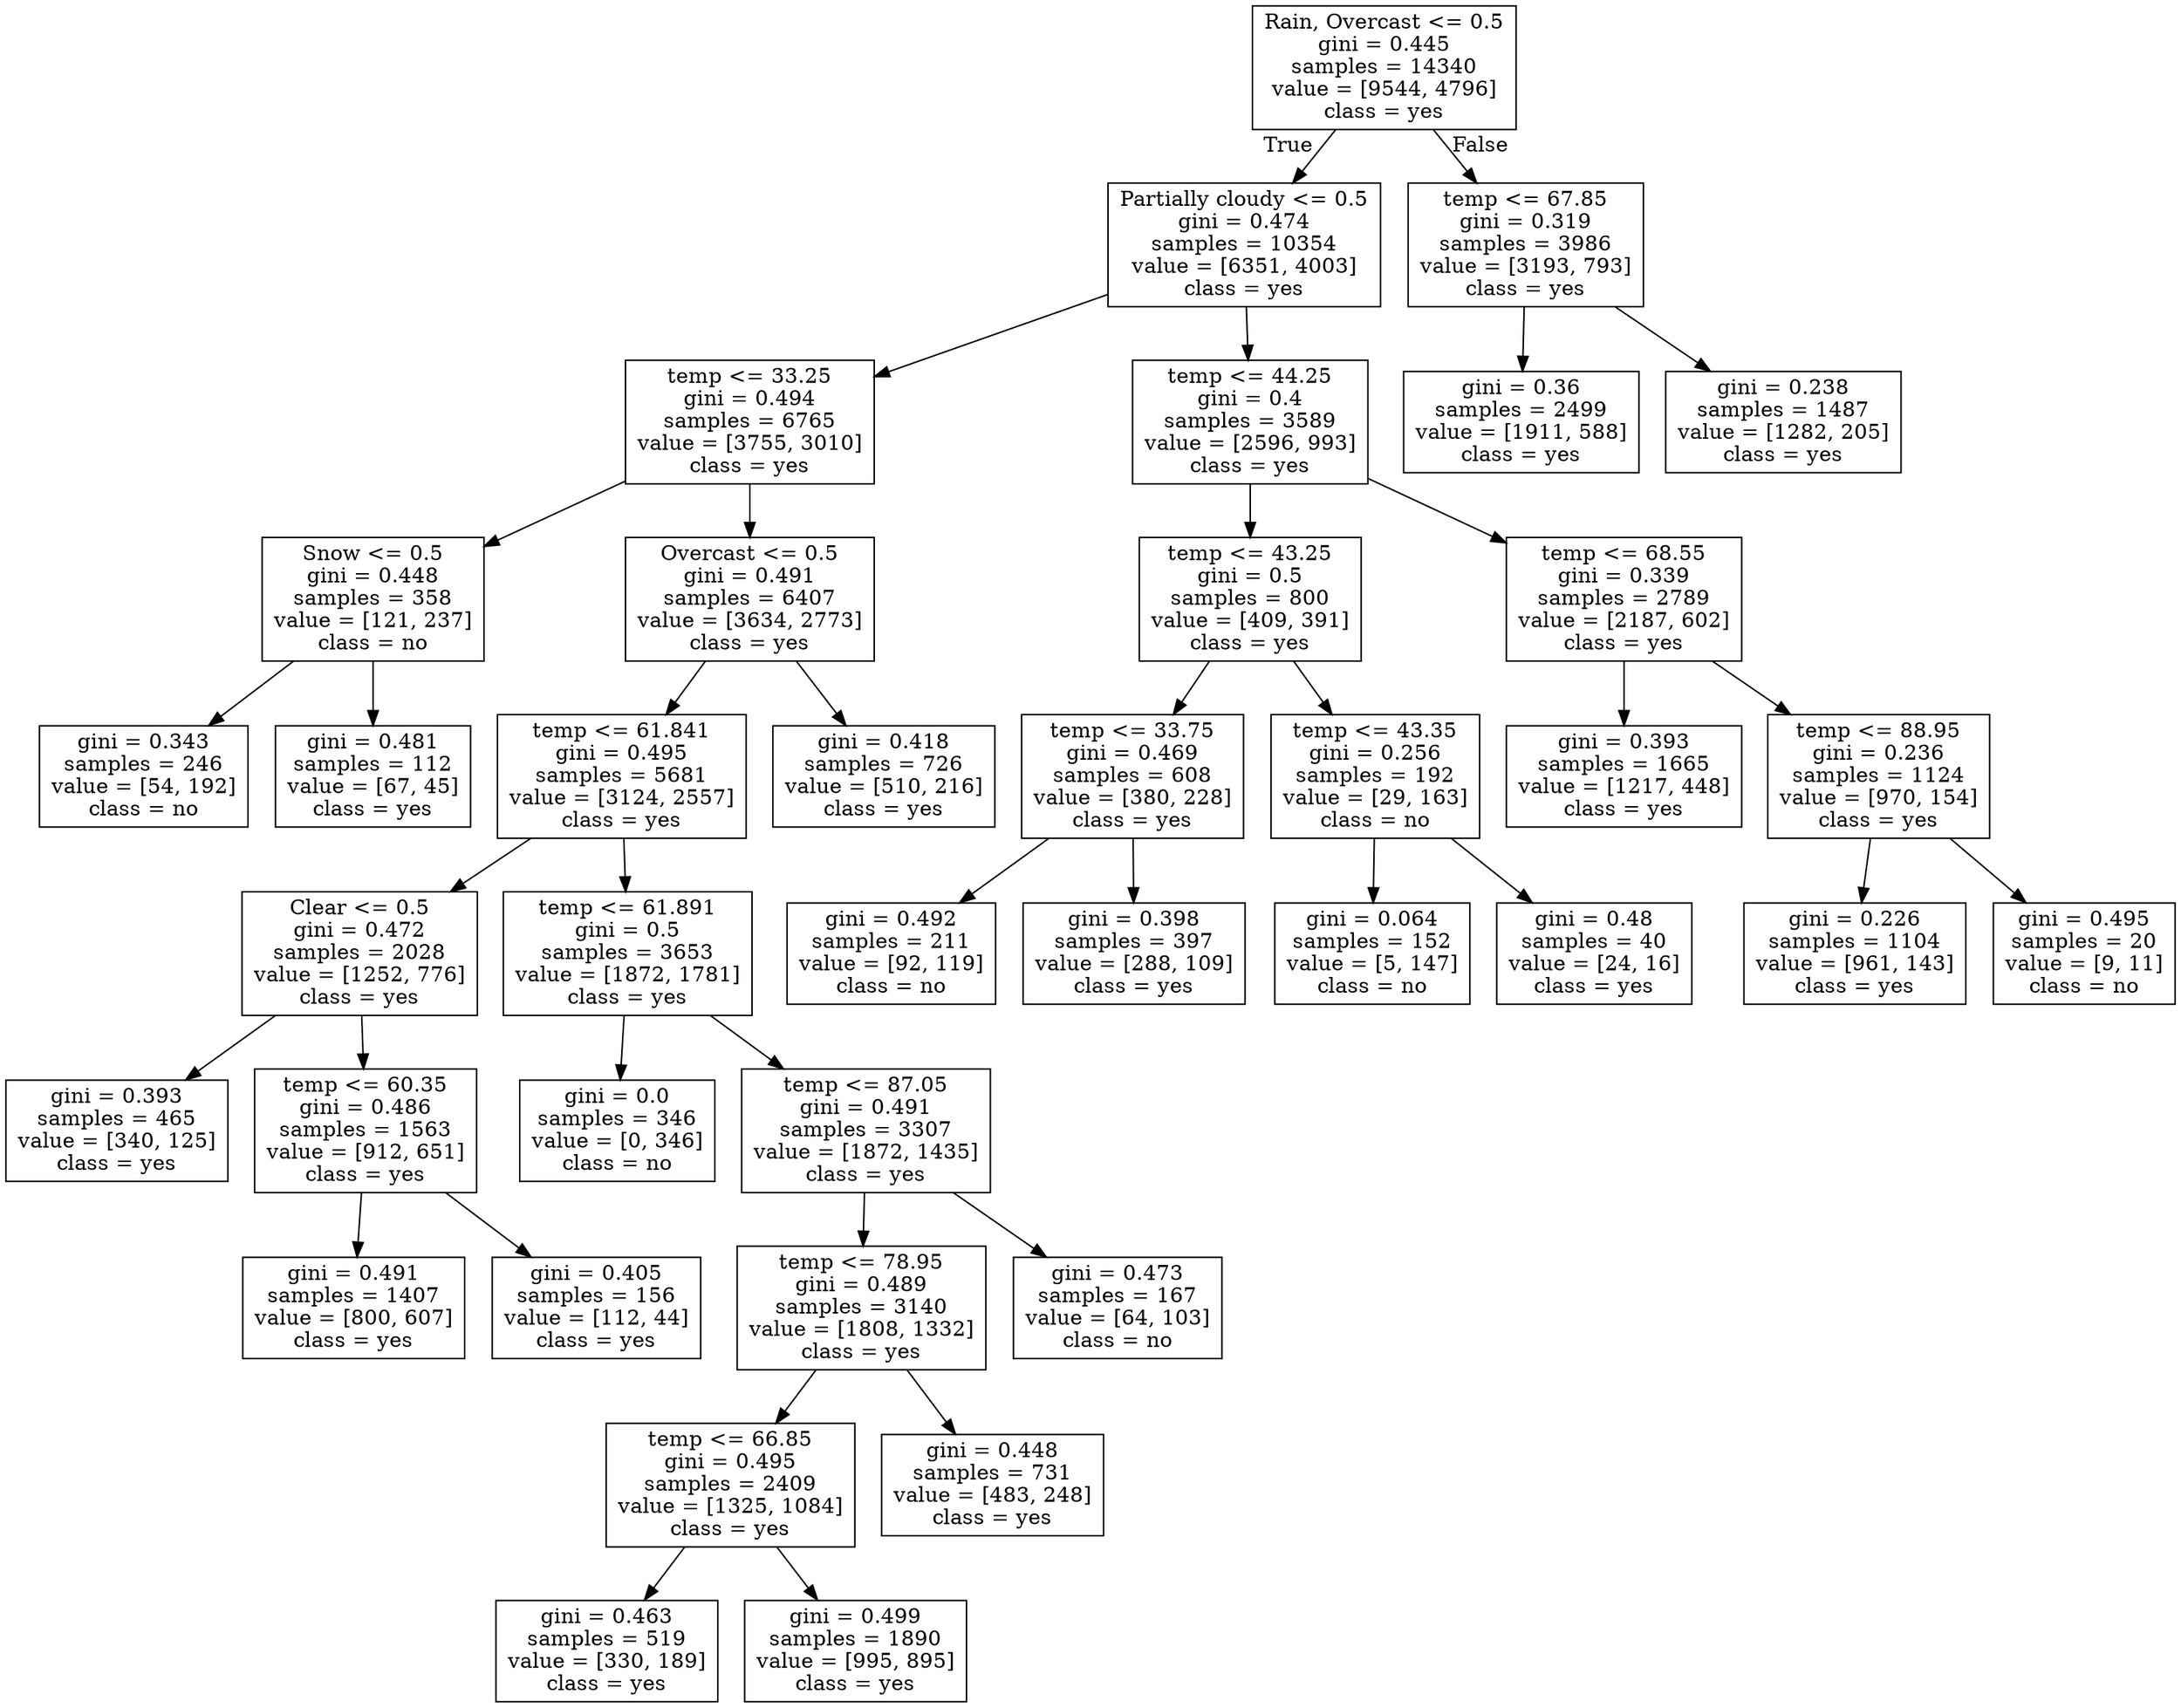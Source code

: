 digraph Tree {
node [shape=box] ;
0 [label="Rain, Overcast <= 0.5\ngini = 0.445\nsamples = 14340\nvalue = [9544, 4796]\nclass = yes"] ;
1 [label="Partially cloudy <= 0.5\ngini = 0.474\nsamples = 10354\nvalue = [6351, 4003]\nclass = yes"] ;
0 -> 1 [labeldistance=2.5, labelangle=45, headlabel="True"] ;
3 [label="temp <= 33.25\ngini = 0.494\nsamples = 6765\nvalue = [3755, 3010]\nclass = yes"] ;
1 -> 3 ;
9 [label="Snow <= 0.5\ngini = 0.448\nsamples = 358\nvalue = [121, 237]\nclass = no"] ;
3 -> 9 ;
21 [label="gini = 0.343\nsamples = 246\nvalue = [54, 192]\nclass = no"] ;
9 -> 21 ;
22 [label="gini = 0.481\nsamples = 112\nvalue = [67, 45]\nclass = yes"] ;
9 -> 22 ;
10 [label="Overcast <= 0.5\ngini = 0.491\nsamples = 6407\nvalue = [3634, 2773]\nclass = yes"] ;
3 -> 10 ;
11 [label="temp <= 61.841\ngini = 0.495\nsamples = 5681\nvalue = [3124, 2557]\nclass = yes"] ;
10 -> 11 ;
13 [label="Clear <= 0.5\ngini = 0.472\nsamples = 2028\nvalue = [1252, 776]\nclass = yes"] ;
11 -> 13 ;
27 [label="gini = 0.393\nsamples = 465\nvalue = [340, 125]\nclass = yes"] ;
13 -> 27 ;
28 [label="temp <= 60.35\ngini = 0.486\nsamples = 1563\nvalue = [912, 651]\nclass = yes"] ;
13 -> 28 ;
37 [label="gini = 0.491\nsamples = 1407\nvalue = [800, 607]\nclass = yes"] ;
28 -> 37 ;
38 [label="gini = 0.405\nsamples = 156\nvalue = [112, 44]\nclass = yes"] ;
28 -> 38 ;
14 [label="temp <= 61.891\ngini = 0.5\nsamples = 3653\nvalue = [1872, 1781]\nclass = yes"] ;
11 -> 14 ;
15 [label="gini = 0.0\nsamples = 346\nvalue = [0, 346]\nclass = no"] ;
14 -> 15 ;
16 [label="temp <= 87.05\ngini = 0.491\nsamples = 3307\nvalue = [1872, 1435]\nclass = yes"] ;
14 -> 16 ;
29 [label="temp <= 78.95\ngini = 0.489\nsamples = 3140\nvalue = [1808, 1332]\nclass = yes"] ;
16 -> 29 ;
31 [label="temp <= 66.85\ngini = 0.495\nsamples = 2409\nvalue = [1325, 1084]\nclass = yes"] ;
29 -> 31 ;
33 [label="gini = 0.463\nsamples = 519\nvalue = [330, 189]\nclass = yes"] ;
31 -> 33 ;
34 [label="gini = 0.499\nsamples = 1890\nvalue = [995, 895]\nclass = yes"] ;
31 -> 34 ;
32 [label="gini = 0.448\nsamples = 731\nvalue = [483, 248]\nclass = yes"] ;
29 -> 32 ;
30 [label="gini = 0.473\nsamples = 167\nvalue = [64, 103]\nclass = no"] ;
16 -> 30 ;
12 [label="gini = 0.418\nsamples = 726\nvalue = [510, 216]\nclass = yes"] ;
10 -> 12 ;
4 [label="temp <= 44.25\ngini = 0.4\nsamples = 3589\nvalue = [2596, 993]\nclass = yes"] ;
1 -> 4 ;
5 [label="temp <= 43.25\ngini = 0.5\nsamples = 800\nvalue = [409, 391]\nclass = yes"] ;
4 -> 5 ;
7 [label="temp <= 33.75\ngini = 0.469\nsamples = 608\nvalue = [380, 228]\nclass = yes"] ;
5 -> 7 ;
19 [label="gini = 0.492\nsamples = 211\nvalue = [92, 119]\nclass = no"] ;
7 -> 19 ;
20 [label="gini = 0.398\nsamples = 397\nvalue = [288, 109]\nclass = yes"] ;
7 -> 20 ;
8 [label="temp <= 43.35\ngini = 0.256\nsamples = 192\nvalue = [29, 163]\nclass = no"] ;
5 -> 8 ;
23 [label="gini = 0.064\nsamples = 152\nvalue = [5, 147]\nclass = no"] ;
8 -> 23 ;
24 [label="gini = 0.48\nsamples = 40\nvalue = [24, 16]\nclass = yes"] ;
8 -> 24 ;
6 [label="temp <= 68.55\ngini = 0.339\nsamples = 2789\nvalue = [2187, 602]\nclass = yes"] ;
4 -> 6 ;
17 [label="gini = 0.393\nsamples = 1665\nvalue = [1217, 448]\nclass = yes"] ;
6 -> 17 ;
18 [label="temp <= 88.95\ngini = 0.236\nsamples = 1124\nvalue = [970, 154]\nclass = yes"] ;
6 -> 18 ;
35 [label="gini = 0.226\nsamples = 1104\nvalue = [961, 143]\nclass = yes"] ;
18 -> 35 ;
36 [label="gini = 0.495\nsamples = 20\nvalue = [9, 11]\nclass = no"] ;
18 -> 36 ;
2 [label="temp <= 67.85\ngini = 0.319\nsamples = 3986\nvalue = [3193, 793]\nclass = yes"] ;
0 -> 2 [labeldistance=2.5, labelangle=-45, headlabel="False"] ;
25 [label="gini = 0.36\nsamples = 2499\nvalue = [1911, 588]\nclass = yes"] ;
2 -> 25 ;
26 [label="gini = 0.238\nsamples = 1487\nvalue = [1282, 205]\nclass = yes"] ;
2 -> 26 ;
}